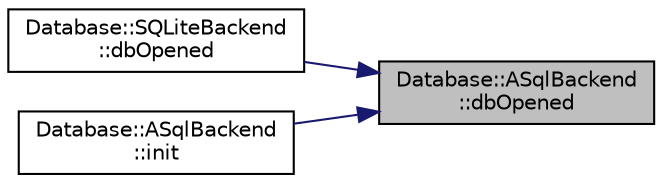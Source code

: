 digraph "Database::ASqlBackend::dbOpened"
{
 // LATEX_PDF_SIZE
  edge [fontname="Helvetica",fontsize="10",labelfontname="Helvetica",labelfontsize="10"];
  node [fontname="Helvetica",fontsize="10",shape=record];
  rankdir="RL";
  Node1 [label="Database::ASqlBackend\l::dbOpened",height=0.2,width=0.4,color="black", fillcolor="grey75", style="filled", fontcolor="black",tooltip="called when DB was opened."];
  Node1 -> Node2 [dir="back",color="midnightblue",fontsize="10",style="solid",fontname="Helvetica"];
  Node2 [label="Database::SQLiteBackend\l::dbOpened",height=0.2,width=0.4,color="black", fillcolor="white", style="filled",URL="$class_database_1_1_s_q_lite_backend.html#ac321e2104cac7c71cc63803f9eb3a4d1",tooltip="called when DB was opened."];
  Node1 -> Node3 [dir="back",color="midnightblue",fontsize="10",style="solid",fontname="Helvetica"];
  Node3 [label="Database::ASqlBackend\l::init",height=0.2,width=0.4,color="black", fillcolor="white", style="filled",URL="$class_database_1_1_a_sql_backend.html#a8c4e2051ff9292e1635902200233c954",tooltip="initialize database connection"];
}

